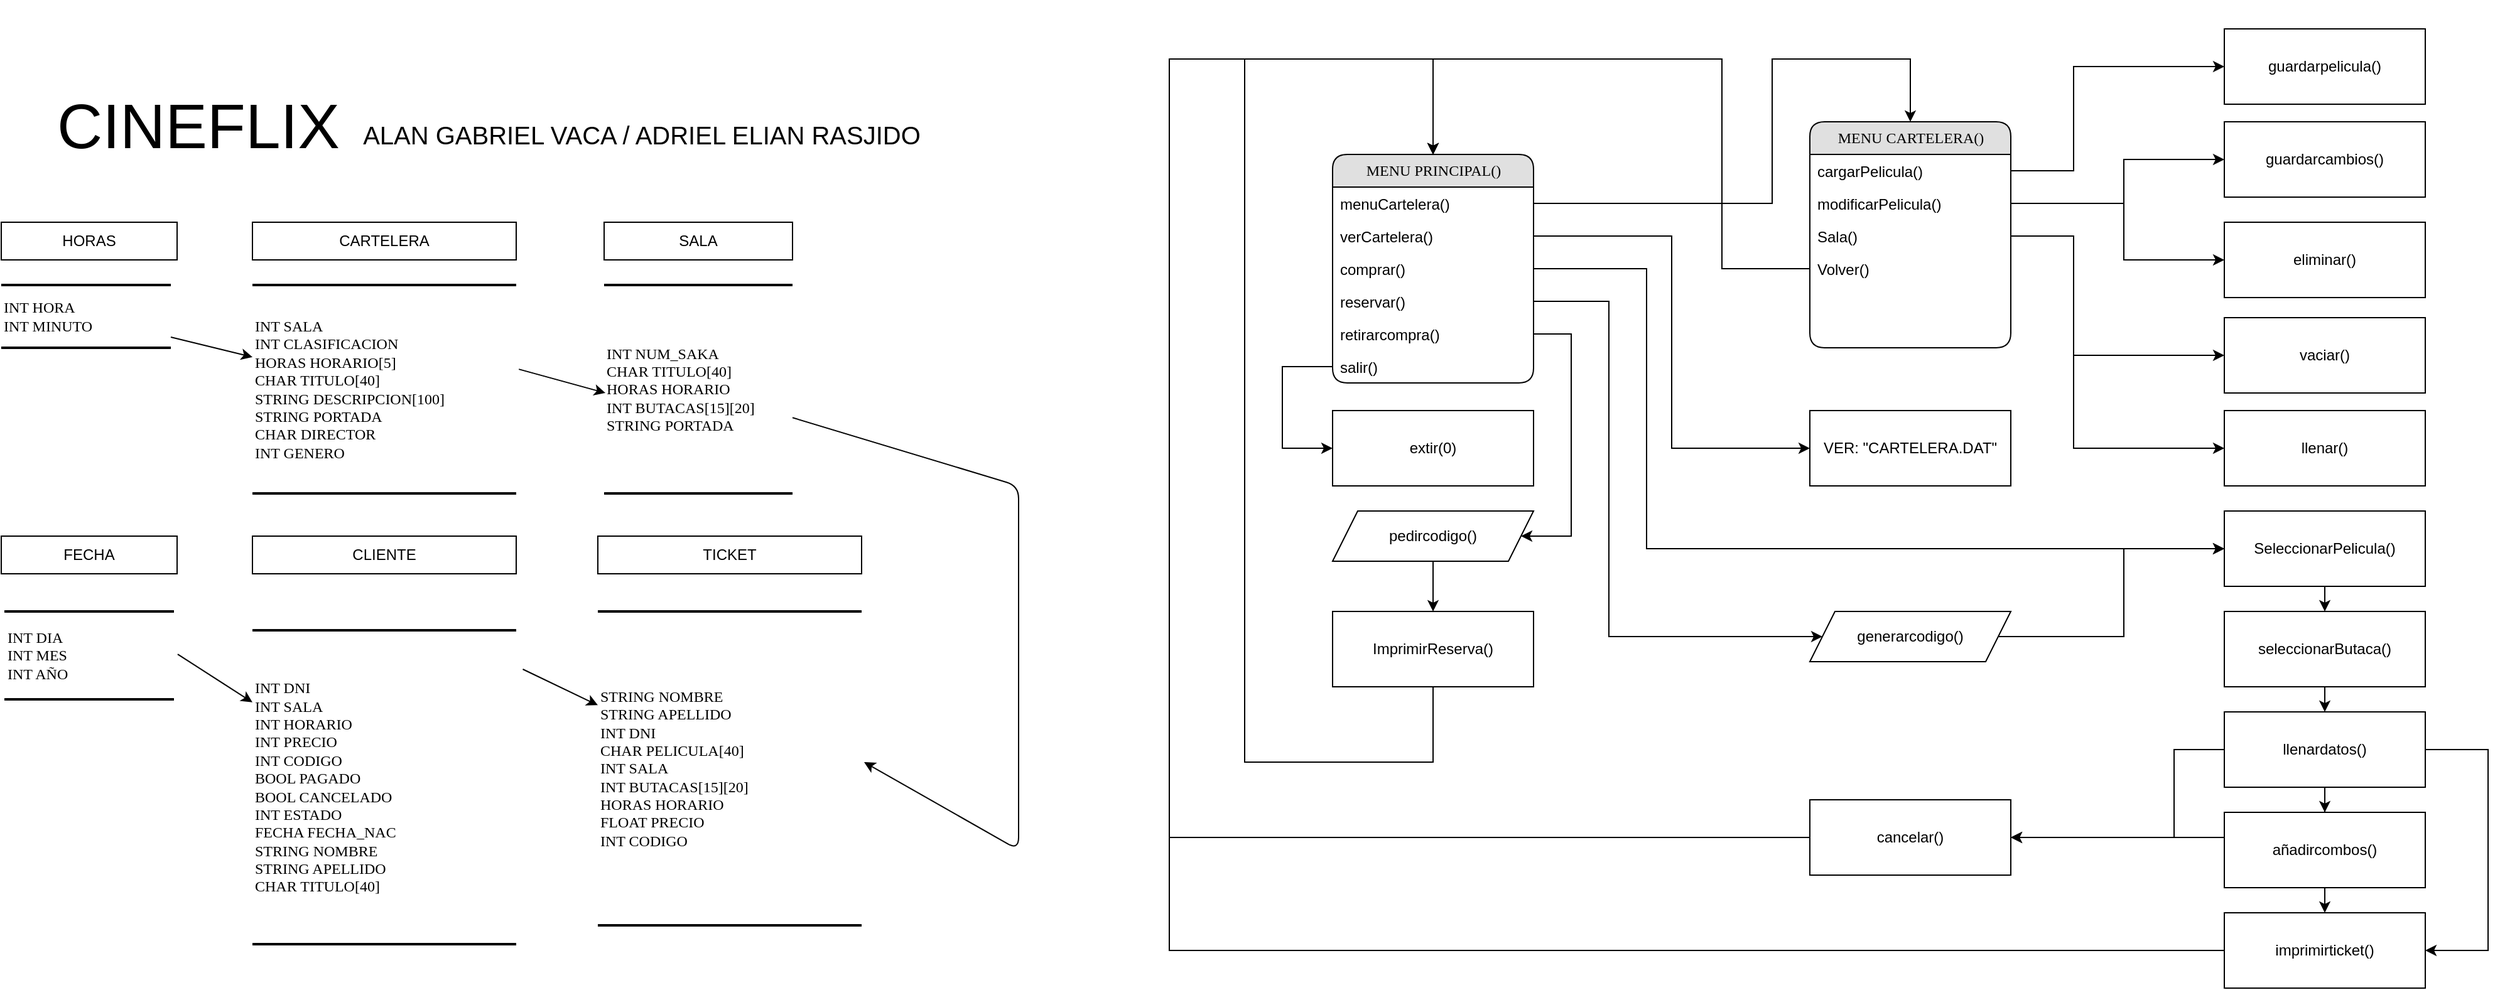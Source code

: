 <mxfile version="13.8.5" type="github">
  <diagram name="Page-1" id="b520641d-4fe3-3701-9064-5fc419738815">
    <mxGraphModel dx="3402" dy="1337" grid="1" gridSize="10" guides="1" tooltips="1" connect="1" arrows="1" fold="1" page="1" pageScale="1" pageWidth="1100" pageHeight="850" background="#ffffff" math="0" shadow="0">
      <root>
        <mxCell id="0" />
        <mxCell id="1" parent="0" />
        <mxCell id="2debaab0fafb2da2-10" value="INT HORA&lt;br&gt;INT MINUTO" style="html=1;rounded=0;shadow=0;comic=0;labelBackgroundColor=none;strokeWidth=2;fontFamily=Verdana;fontSize=12;align=left;shape=mxgraph.ios7ui.horLines;" parent="1" vertex="1">
          <mxGeometry x="-1010" y="230" width="135" height="50" as="geometry" />
        </mxCell>
        <mxCell id="UBKxjJVdo7yGN5d3mwRM-1" value="INT NUM_SAKA&lt;br&gt;CHAR TITULO[40]&lt;br&gt;HORAS HORARIO&lt;br&gt;INT BUTACAS[15][20]&lt;br&gt;STRING PORTADA" style="html=1;rounded=0;shadow=0;comic=0;labelBackgroundColor=none;strokeWidth=2;fontFamily=Verdana;fontSize=12;align=left;shape=mxgraph.ios7ui.horLines;" vertex="1" parent="1">
          <mxGeometry x="-530" y="230" width="150" height="166" as="geometry" />
        </mxCell>
        <mxCell id="UBKxjJVdo7yGN5d3mwRM-2" value="INT SALA&lt;br&gt;INT CLASIFICACION&lt;br&gt;HORAS HORARIO[5]&lt;br&gt;CHAR TITULO[40]&lt;br&gt;STRING DESCRIPCION[100]&lt;br&gt;STRING PORTADA&lt;br&gt;CHAR DIRECTOR&lt;br&gt;INT GENERO" style="html=1;rounded=0;shadow=0;comic=0;labelBackgroundColor=none;strokeWidth=2;fontFamily=Verdana;fontSize=12;align=left;shape=mxgraph.ios7ui.horLines;" vertex="1" parent="1">
          <mxGeometry x="-810" y="230" width="210" height="166" as="geometry" />
        </mxCell>
        <mxCell id="UBKxjJVdo7yGN5d3mwRM-3" value="" style="endArrow=classic;html=1;" edge="1" parent="1" source="2debaab0fafb2da2-10" target="UBKxjJVdo7yGN5d3mwRM-2">
          <mxGeometry width="50" height="50" relative="1" as="geometry">
            <mxPoint x="-380" y="430" as="sourcePoint" />
            <mxPoint x="-330" y="380" as="targetPoint" />
          </mxGeometry>
        </mxCell>
        <mxCell id="UBKxjJVdo7yGN5d3mwRM-4" value="" style="endArrow=classic;html=1;exitX=1.01;exitY=0.404;exitDx=0;exitDy=0;exitPerimeter=0;entryX=0.007;entryY=0.518;entryDx=0;entryDy=0;entryPerimeter=0;" edge="1" parent="1" source="UBKxjJVdo7yGN5d3mwRM-2" target="UBKxjJVdo7yGN5d3mwRM-1">
          <mxGeometry width="50" height="50" relative="1" as="geometry">
            <mxPoint x="-380" y="430" as="sourcePoint" />
            <mxPoint x="-330" y="380" as="targetPoint" />
          </mxGeometry>
        </mxCell>
        <mxCell id="UBKxjJVdo7yGN5d3mwRM-5" value="INT DNI&lt;br&gt;INT SALA&lt;br&gt;INT HORARIO&lt;br&gt;INT PRECIO&lt;br&gt;INT CODIGO&lt;br&gt;BOOL PAGADO&lt;br&gt;BOOL CANCELADO&lt;br&gt;INT ESTADO&lt;br&gt;FECHA FECHA_NAC&lt;br&gt;STRING NOMBRE&lt;br&gt;STRING APELLIDO&lt;br&gt;CHAR TITULO[40]" style="html=1;rounded=0;shadow=0;comic=0;labelBackgroundColor=none;strokeWidth=2;fontFamily=Verdana;fontSize=12;align=left;shape=mxgraph.ios7ui.horLines;" vertex="1" parent="1">
          <mxGeometry x="-810" y="505" width="210" height="250" as="geometry" />
        </mxCell>
        <mxCell id="UBKxjJVdo7yGN5d3mwRM-6" value="INT DIA&lt;br&gt;INT MES&lt;br&gt;INT AÑO" style="html=1;rounded=0;shadow=0;comic=0;labelBackgroundColor=none;strokeWidth=2;fontFamily=Verdana;fontSize=12;align=left;shape=mxgraph.ios7ui.horLines;" vertex="1" parent="1">
          <mxGeometry x="-1007.5" y="490" width="135" height="70" as="geometry" />
        </mxCell>
        <mxCell id="UBKxjJVdo7yGN5d3mwRM-7" value="" style="endArrow=classic;html=1;exitX=1.022;exitY=0.486;exitDx=0;exitDy=0;exitPerimeter=0;" edge="1" parent="1" source="UBKxjJVdo7yGN5d3mwRM-6" target="UBKxjJVdo7yGN5d3mwRM-5">
          <mxGeometry width="50" height="50" relative="1" as="geometry">
            <mxPoint x="-870" y="470" as="sourcePoint" />
            <mxPoint x="-330" y="340" as="targetPoint" />
          </mxGeometry>
        </mxCell>
        <mxCell id="UBKxjJVdo7yGN5d3mwRM-12" value="MENU PRINCIPAL()" style="swimlane;html=1;fontStyle=0;childLayout=stackLayout;horizontal=1;startSize=26;fillColor=#e0e0e0;horizontalStack=0;resizeParent=1;resizeLast=0;collapsible=1;marginBottom=0;swimlaneFillColor=#ffffff;align=center;rounded=1;shadow=0;comic=0;labelBackgroundColor=none;strokeWidth=1;fontFamily=Verdana;fontSize=12" vertex="1" parent="1">
          <mxGeometry x="50" y="126" width="160" height="182" as="geometry" />
        </mxCell>
        <mxCell id="UBKxjJVdo7yGN5d3mwRM-13" value="menuCartelera()" style="text;html=1;strokeColor=none;fillColor=none;spacingLeft=4;spacingRight=4;whiteSpace=wrap;overflow=hidden;rotatable=0;points=[[0,0.5],[1,0.5]];portConstraint=eastwest;" vertex="1" parent="UBKxjJVdo7yGN5d3mwRM-12">
          <mxGeometry y="26" width="160" height="26" as="geometry" />
        </mxCell>
        <mxCell id="UBKxjJVdo7yGN5d3mwRM-23" value="verCartelera()" style="text;html=1;strokeColor=none;fillColor=none;spacingLeft=4;spacingRight=4;whiteSpace=wrap;overflow=hidden;rotatable=0;points=[[0,0.5],[1,0.5]];portConstraint=eastwest;" vertex="1" parent="UBKxjJVdo7yGN5d3mwRM-12">
          <mxGeometry y="52" width="160" height="26" as="geometry" />
        </mxCell>
        <mxCell id="UBKxjJVdo7yGN5d3mwRM-16" value="comprar()" style="text;html=1;strokeColor=none;fillColor=none;spacingLeft=4;spacingRight=4;whiteSpace=wrap;overflow=hidden;rotatable=0;points=[[0,0.5],[1,0.5]];portConstraint=eastwest;" vertex="1" parent="UBKxjJVdo7yGN5d3mwRM-12">
          <mxGeometry y="78" width="160" height="26" as="geometry" />
        </mxCell>
        <mxCell id="UBKxjJVdo7yGN5d3mwRM-15" value="reservar()" style="text;html=1;strokeColor=none;fillColor=none;spacingLeft=4;spacingRight=4;whiteSpace=wrap;overflow=hidden;rotatable=0;points=[[0,0.5],[1,0.5]];portConstraint=eastwest;" vertex="1" parent="UBKxjJVdo7yGN5d3mwRM-12">
          <mxGeometry y="104" width="160" height="26" as="geometry" />
        </mxCell>
        <mxCell id="UBKxjJVdo7yGN5d3mwRM-54" value="retirarcompra()" style="text;html=1;strokeColor=none;fillColor=none;spacingLeft=4;spacingRight=4;whiteSpace=wrap;overflow=hidden;rotatable=0;points=[[0,0.5],[1,0.5]];portConstraint=eastwest;" vertex="1" parent="UBKxjJVdo7yGN5d3mwRM-12">
          <mxGeometry y="130" width="160" height="26" as="geometry" />
        </mxCell>
        <mxCell id="UBKxjJVdo7yGN5d3mwRM-24" value="salir()" style="text;html=1;strokeColor=none;fillColor=none;spacingLeft=4;spacingRight=4;whiteSpace=wrap;overflow=hidden;rotatable=0;points=[[0,0.5],[1,0.5]];portConstraint=eastwest;" vertex="1" parent="UBKxjJVdo7yGN5d3mwRM-12">
          <mxGeometry y="156" width="160" height="26" as="geometry" />
        </mxCell>
        <mxCell id="UBKxjJVdo7yGN5d3mwRM-17" value="HORAS" style="rounded=0;whiteSpace=wrap;html=1;" vertex="1" parent="1">
          <mxGeometry x="-1010" y="180" width="140" height="30" as="geometry" />
        </mxCell>
        <mxCell id="UBKxjJVdo7yGN5d3mwRM-19" value="CARTELERA" style="rounded=0;whiteSpace=wrap;html=1;" vertex="1" parent="1">
          <mxGeometry x="-810" y="180" width="210" height="30" as="geometry" />
        </mxCell>
        <mxCell id="UBKxjJVdo7yGN5d3mwRM-20" value="SALA" style="rounded=0;whiteSpace=wrap;html=1;" vertex="1" parent="1">
          <mxGeometry x="-530" y="180" width="150" height="30" as="geometry" />
        </mxCell>
        <mxCell id="UBKxjJVdo7yGN5d3mwRM-21" value="FECHA" style="rounded=0;whiteSpace=wrap;html=1;" vertex="1" parent="1">
          <mxGeometry x="-1010" y="430" width="140" height="30" as="geometry" />
        </mxCell>
        <mxCell id="UBKxjJVdo7yGN5d3mwRM-22" value="CLIENTE" style="rounded=0;whiteSpace=wrap;html=1;" vertex="1" parent="1">
          <mxGeometry x="-810" y="430" width="210" height="30" as="geometry" />
        </mxCell>
        <mxCell id="UBKxjJVdo7yGN5d3mwRM-25" value="MENU CARTELERA()" style="swimlane;html=1;fontStyle=0;childLayout=stackLayout;horizontal=1;startSize=26;fillColor=#e0e0e0;horizontalStack=0;resizeParent=1;resizeLast=0;collapsible=1;marginBottom=0;swimlaneFillColor=#ffffff;align=center;rounded=1;shadow=0;comic=0;labelBackgroundColor=none;strokeWidth=1;fontFamily=Verdana;fontSize=12" vertex="1" parent="1">
          <mxGeometry x="430" y="100" width="160" height="180" as="geometry" />
        </mxCell>
        <mxCell id="UBKxjJVdo7yGN5d3mwRM-26" value="cargarPelicula()" style="text;html=1;strokeColor=none;fillColor=none;spacingLeft=4;spacingRight=4;whiteSpace=wrap;overflow=hidden;rotatable=0;points=[[0,0.5],[1,0.5]];portConstraint=eastwest;" vertex="1" parent="UBKxjJVdo7yGN5d3mwRM-25">
          <mxGeometry y="26" width="160" height="26" as="geometry" />
        </mxCell>
        <mxCell id="UBKxjJVdo7yGN5d3mwRM-27" value="modificarPelicula()" style="text;html=1;strokeColor=none;fillColor=none;spacingLeft=4;spacingRight=4;whiteSpace=wrap;overflow=hidden;rotatable=0;points=[[0,0.5],[1,0.5]];portConstraint=eastwest;" vertex="1" parent="UBKxjJVdo7yGN5d3mwRM-25">
          <mxGeometry y="52" width="160" height="26" as="geometry" />
        </mxCell>
        <mxCell id="UBKxjJVdo7yGN5d3mwRM-28" value="Sala()" style="text;html=1;strokeColor=none;fillColor=none;spacingLeft=4;spacingRight=4;whiteSpace=wrap;overflow=hidden;rotatable=0;points=[[0,0.5],[1,0.5]];portConstraint=eastwest;" vertex="1" parent="UBKxjJVdo7yGN5d3mwRM-25">
          <mxGeometry y="78" width="160" height="26" as="geometry" />
        </mxCell>
        <mxCell id="UBKxjJVdo7yGN5d3mwRM-30" value="Volver()" style="text;html=1;strokeColor=none;fillColor=none;spacingLeft=4;spacingRight=4;whiteSpace=wrap;overflow=hidden;rotatable=0;points=[[0,0.5],[1,0.5]];portConstraint=eastwest;" vertex="1" parent="UBKxjJVdo7yGN5d3mwRM-25">
          <mxGeometry y="104" width="160" height="26" as="geometry" />
        </mxCell>
        <mxCell id="UBKxjJVdo7yGN5d3mwRM-33" style="edgeStyle=orthogonalEdgeStyle;rounded=0;orthogonalLoop=1;jettySize=auto;html=1;exitX=0;exitY=0.5;exitDx=0;exitDy=0;entryX=0.5;entryY=0;entryDx=0;entryDy=0;" edge="1" parent="1" source="UBKxjJVdo7yGN5d3mwRM-30" target="UBKxjJVdo7yGN5d3mwRM-12">
          <mxGeometry relative="1" as="geometry">
            <Array as="points">
              <mxPoint x="360" y="217" />
              <mxPoint x="360" y="50" />
              <mxPoint x="130" y="50" />
            </Array>
          </mxGeometry>
        </mxCell>
        <mxCell id="UBKxjJVdo7yGN5d3mwRM-34" style="edgeStyle=orthogonalEdgeStyle;rounded=0;orthogonalLoop=1;jettySize=auto;html=1;exitX=1;exitY=0.5;exitDx=0;exitDy=0;entryX=0.5;entryY=0;entryDx=0;entryDy=0;" edge="1" parent="1" source="UBKxjJVdo7yGN5d3mwRM-13" target="UBKxjJVdo7yGN5d3mwRM-25">
          <mxGeometry relative="1" as="geometry">
            <Array as="points">
              <mxPoint x="400" y="165" />
              <mxPoint x="400" y="50" />
              <mxPoint x="510" y="50" />
            </Array>
          </mxGeometry>
        </mxCell>
        <mxCell id="UBKxjJVdo7yGN5d3mwRM-41" style="edgeStyle=orthogonalEdgeStyle;rounded=0;orthogonalLoop=1;jettySize=auto;html=1;exitX=1;exitY=0.5;exitDx=0;exitDy=0;entryX=0;entryY=0.5;entryDx=0;entryDy=0;" edge="1" parent="1" source="UBKxjJVdo7yGN5d3mwRM-26" target="UBKxjJVdo7yGN5d3mwRM-95">
          <mxGeometry relative="1" as="geometry">
            <mxPoint x="750" y="73" as="targetPoint" />
            <Array as="points">
              <mxPoint x="640" y="139" />
              <mxPoint x="640" y="56" />
            </Array>
          </mxGeometry>
        </mxCell>
        <mxCell id="UBKxjJVdo7yGN5d3mwRM-48" style="edgeStyle=orthogonalEdgeStyle;rounded=0;orthogonalLoop=1;jettySize=auto;html=1;exitX=1;exitY=0.5;exitDx=0;exitDy=0;entryX=0;entryY=0.5;entryDx=0;entryDy=0;" edge="1" parent="1" source="UBKxjJVdo7yGN5d3mwRM-23" target="UBKxjJVdo7yGN5d3mwRM-62">
          <mxGeometry relative="1" as="geometry">
            <mxPoint x="350" y="329" as="targetPoint" />
            <Array as="points">
              <mxPoint x="320" y="191" />
              <mxPoint x="320" y="360" />
            </Array>
          </mxGeometry>
        </mxCell>
        <mxCell id="UBKxjJVdo7yGN5d3mwRM-70" style="edgeStyle=orthogonalEdgeStyle;rounded=0;orthogonalLoop=1;jettySize=auto;html=1;exitX=1;exitY=0.5;exitDx=0;exitDy=0;entryX=0;entryY=0.5;entryDx=0;entryDy=0;" edge="1" parent="1" source="UBKxjJVdo7yGN5d3mwRM-56" target="UBKxjJVdo7yGN5d3mwRM-69">
          <mxGeometry relative="1" as="geometry">
            <Array as="points">
              <mxPoint x="680" y="510" />
              <mxPoint x="680" y="440" />
            </Array>
          </mxGeometry>
        </mxCell>
        <mxCell id="UBKxjJVdo7yGN5d3mwRM-56" value="generarcodigo()" style="shape=parallelogram;perimeter=parallelogramPerimeter;whiteSpace=wrap;html=1;fixedSize=1;" vertex="1" parent="1">
          <mxGeometry x="430" y="490" width="160" height="40" as="geometry" />
        </mxCell>
        <mxCell id="UBKxjJVdo7yGN5d3mwRM-91" style="edgeStyle=orthogonalEdgeStyle;rounded=0;orthogonalLoop=1;jettySize=auto;html=1;exitX=0.5;exitY=1;exitDx=0;exitDy=0;entryX=0.5;entryY=0;entryDx=0;entryDy=0;" edge="1" parent="1" source="UBKxjJVdo7yGN5d3mwRM-57" target="UBKxjJVdo7yGN5d3mwRM-90">
          <mxGeometry relative="1" as="geometry" />
        </mxCell>
        <mxCell id="UBKxjJVdo7yGN5d3mwRM-57" value="pedircodigo()" style="shape=parallelogram;perimeter=parallelogramPerimeter;whiteSpace=wrap;html=1;fixedSize=1;" vertex="1" parent="1">
          <mxGeometry x="50" y="410" width="160" height="40" as="geometry" />
        </mxCell>
        <mxCell id="UBKxjJVdo7yGN5d3mwRM-59" style="edgeStyle=orthogonalEdgeStyle;rounded=0;orthogonalLoop=1;jettySize=auto;html=1;exitX=1;exitY=0.5;exitDx=0;exitDy=0;entryX=0;entryY=0.5;entryDx=0;entryDy=0;" edge="1" parent="1" source="UBKxjJVdo7yGN5d3mwRM-16" target="UBKxjJVdo7yGN5d3mwRM-69">
          <mxGeometry relative="1" as="geometry">
            <mxPoint x="840" y="400" as="targetPoint" />
            <Array as="points">
              <mxPoint x="300" y="217" />
              <mxPoint x="300" y="440" />
            </Array>
          </mxGeometry>
        </mxCell>
        <mxCell id="UBKxjJVdo7yGN5d3mwRM-60" style="edgeStyle=orthogonalEdgeStyle;rounded=0;orthogonalLoop=1;jettySize=auto;html=1;exitX=1;exitY=0.5;exitDx=0;exitDy=0;entryX=0;entryY=0.5;entryDx=0;entryDy=0;" edge="1" parent="1" source="UBKxjJVdo7yGN5d3mwRM-15" target="UBKxjJVdo7yGN5d3mwRM-56">
          <mxGeometry relative="1" as="geometry">
            <Array as="points">
              <mxPoint x="270" y="243" />
              <mxPoint x="270" y="510" />
            </Array>
          </mxGeometry>
        </mxCell>
        <mxCell id="UBKxjJVdo7yGN5d3mwRM-62" value="VER: &quot;CARTELERA.DAT&quot;" style="rounded=0;whiteSpace=wrap;html=1;" vertex="1" parent="1">
          <mxGeometry x="430" y="330" width="160" height="60" as="geometry" />
        </mxCell>
        <mxCell id="UBKxjJVdo7yGN5d3mwRM-85" style="edgeStyle=orthogonalEdgeStyle;rounded=0;orthogonalLoop=1;jettySize=auto;html=1;exitX=0.5;exitY=1;exitDx=0;exitDy=0;entryX=0.5;entryY=0;entryDx=0;entryDy=0;" edge="1" parent="1" source="UBKxjJVdo7yGN5d3mwRM-69" target="UBKxjJVdo7yGN5d3mwRM-84">
          <mxGeometry relative="1" as="geometry" />
        </mxCell>
        <mxCell id="UBKxjJVdo7yGN5d3mwRM-69" value="SeleccionarPelicula()" style="rounded=0;whiteSpace=wrap;html=1;" vertex="1" parent="1">
          <mxGeometry x="760" y="410" width="160" height="60" as="geometry" />
        </mxCell>
        <mxCell id="UBKxjJVdo7yGN5d3mwRM-74" style="edgeStyle=orthogonalEdgeStyle;rounded=0;orthogonalLoop=1;jettySize=auto;html=1;exitX=0;exitY=0.5;exitDx=0;exitDy=0;entryX=1;entryY=0.5;entryDx=0;entryDy=0;" edge="1" parent="1" source="UBKxjJVdo7yGN5d3mwRM-71" target="UBKxjJVdo7yGN5d3mwRM-73">
          <mxGeometry relative="1" as="geometry">
            <Array as="points">
              <mxPoint x="720" y="600" />
              <mxPoint x="720" y="670" />
            </Array>
          </mxGeometry>
        </mxCell>
        <mxCell id="UBKxjJVdo7yGN5d3mwRM-78" style="edgeStyle=orthogonalEdgeStyle;rounded=0;orthogonalLoop=1;jettySize=auto;html=1;exitX=0.5;exitY=1;exitDx=0;exitDy=0;" edge="1" parent="1" source="UBKxjJVdo7yGN5d3mwRM-71" target="UBKxjJVdo7yGN5d3mwRM-75">
          <mxGeometry relative="1" as="geometry" />
        </mxCell>
        <mxCell id="UBKxjJVdo7yGN5d3mwRM-80" style="edgeStyle=orthogonalEdgeStyle;rounded=0;orthogonalLoop=1;jettySize=auto;html=1;exitX=1;exitY=0.5;exitDx=0;exitDy=0;entryX=1;entryY=0.5;entryDx=0;entryDy=0;" edge="1" parent="1" source="UBKxjJVdo7yGN5d3mwRM-71" target="UBKxjJVdo7yGN5d3mwRM-76">
          <mxGeometry relative="1" as="geometry">
            <Array as="points">
              <mxPoint x="970" y="600" />
              <mxPoint x="970" y="760" />
            </Array>
          </mxGeometry>
        </mxCell>
        <mxCell id="UBKxjJVdo7yGN5d3mwRM-71" value="llenardatos()" style="rounded=0;whiteSpace=wrap;html=1;" vertex="1" parent="1">
          <mxGeometry x="760" y="570" width="160" height="60" as="geometry" />
        </mxCell>
        <mxCell id="UBKxjJVdo7yGN5d3mwRM-82" style="edgeStyle=orthogonalEdgeStyle;rounded=0;orthogonalLoop=1;jettySize=auto;html=1;exitX=0;exitY=0.5;exitDx=0;exitDy=0;entryX=0.5;entryY=0;entryDx=0;entryDy=0;" edge="1" parent="1" source="UBKxjJVdo7yGN5d3mwRM-73" target="UBKxjJVdo7yGN5d3mwRM-12">
          <mxGeometry relative="1" as="geometry">
            <Array as="points">
              <mxPoint x="-80" y="670" />
              <mxPoint x="-80" y="50" />
              <mxPoint x="130" y="50" />
            </Array>
          </mxGeometry>
        </mxCell>
        <mxCell id="UBKxjJVdo7yGN5d3mwRM-73" value="cancelar()" style="rounded=0;whiteSpace=wrap;html=1;" vertex="1" parent="1">
          <mxGeometry x="430" y="640" width="160" height="60" as="geometry" />
        </mxCell>
        <mxCell id="UBKxjJVdo7yGN5d3mwRM-79" style="edgeStyle=orthogonalEdgeStyle;rounded=0;orthogonalLoop=1;jettySize=auto;html=1;exitX=0.5;exitY=1;exitDx=0;exitDy=0;entryX=0.5;entryY=0;entryDx=0;entryDy=0;" edge="1" parent="1" source="UBKxjJVdo7yGN5d3mwRM-75" target="UBKxjJVdo7yGN5d3mwRM-76">
          <mxGeometry relative="1" as="geometry" />
        </mxCell>
        <mxCell id="UBKxjJVdo7yGN5d3mwRM-81" style="edgeStyle=orthogonalEdgeStyle;rounded=0;orthogonalLoop=1;jettySize=auto;html=1;exitX=0;exitY=0.5;exitDx=0;exitDy=0;entryX=1;entryY=0.5;entryDx=0;entryDy=0;" edge="1" parent="1" source="UBKxjJVdo7yGN5d3mwRM-75" target="UBKxjJVdo7yGN5d3mwRM-73">
          <mxGeometry relative="1" as="geometry">
            <Array as="points">
              <mxPoint x="740" y="670" />
              <mxPoint x="740" y="670" />
            </Array>
          </mxGeometry>
        </mxCell>
        <mxCell id="UBKxjJVdo7yGN5d3mwRM-75" value="añadircombos()" style="rounded=0;whiteSpace=wrap;html=1;" vertex="1" parent="1">
          <mxGeometry x="760" y="650" width="160" height="60" as="geometry" />
        </mxCell>
        <mxCell id="UBKxjJVdo7yGN5d3mwRM-88" style="edgeStyle=orthogonalEdgeStyle;rounded=0;orthogonalLoop=1;jettySize=auto;html=1;exitX=0;exitY=0.5;exitDx=0;exitDy=0;entryX=0.5;entryY=0;entryDx=0;entryDy=0;" edge="1" parent="1" source="UBKxjJVdo7yGN5d3mwRM-76" target="UBKxjJVdo7yGN5d3mwRM-12">
          <mxGeometry relative="1" as="geometry">
            <Array as="points">
              <mxPoint x="-80" y="760" />
              <mxPoint x="-80" y="50" />
              <mxPoint x="130" y="50" />
            </Array>
          </mxGeometry>
        </mxCell>
        <mxCell id="UBKxjJVdo7yGN5d3mwRM-76" value="imprimirticket()" style="rounded=0;whiteSpace=wrap;html=1;" vertex="1" parent="1">
          <mxGeometry x="760" y="730" width="160" height="60" as="geometry" />
        </mxCell>
        <mxCell id="UBKxjJVdo7yGN5d3mwRM-86" style="edgeStyle=orthogonalEdgeStyle;rounded=0;orthogonalLoop=1;jettySize=auto;html=1;exitX=0.5;exitY=1;exitDx=0;exitDy=0;entryX=0.5;entryY=0;entryDx=0;entryDy=0;" edge="1" parent="1" source="UBKxjJVdo7yGN5d3mwRM-84" target="UBKxjJVdo7yGN5d3mwRM-71">
          <mxGeometry relative="1" as="geometry" />
        </mxCell>
        <mxCell id="UBKxjJVdo7yGN5d3mwRM-84" value="seleccionarButaca()" style="rounded=0;whiteSpace=wrap;html=1;" vertex="1" parent="1">
          <mxGeometry x="760" y="490" width="160" height="60" as="geometry" />
        </mxCell>
        <mxCell id="UBKxjJVdo7yGN5d3mwRM-87" style="edgeStyle=orthogonalEdgeStyle;rounded=0;orthogonalLoop=1;jettySize=auto;html=1;exitX=1;exitY=0.5;exitDx=0;exitDy=0;entryX=1;entryY=0.5;entryDx=0;entryDy=0;" edge="1" parent="1" source="UBKxjJVdo7yGN5d3mwRM-54" target="UBKxjJVdo7yGN5d3mwRM-57">
          <mxGeometry relative="1" as="geometry">
            <mxPoint x="440" y="570" as="targetPoint" />
            <Array as="points">
              <mxPoint x="240" y="269" />
              <mxPoint x="240" y="430" />
            </Array>
          </mxGeometry>
        </mxCell>
        <mxCell id="UBKxjJVdo7yGN5d3mwRM-92" style="edgeStyle=orthogonalEdgeStyle;rounded=0;orthogonalLoop=1;jettySize=auto;html=1;exitX=0.5;exitY=1;exitDx=0;exitDy=0;entryX=0.5;entryY=0;entryDx=0;entryDy=0;" edge="1" parent="1" source="UBKxjJVdo7yGN5d3mwRM-90" target="UBKxjJVdo7yGN5d3mwRM-12">
          <mxGeometry relative="1" as="geometry">
            <mxPoint x="130.294" y="120" as="targetPoint" />
            <Array as="points">
              <mxPoint x="130" y="610" />
              <mxPoint x="-20" y="610" />
              <mxPoint x="-20" y="50" />
              <mxPoint x="130" y="50" />
            </Array>
          </mxGeometry>
        </mxCell>
        <mxCell id="UBKxjJVdo7yGN5d3mwRM-90" value="ImprimirReserva()" style="rounded=0;whiteSpace=wrap;html=1;" vertex="1" parent="1">
          <mxGeometry x="50" y="490" width="160" height="60" as="geometry" />
        </mxCell>
        <mxCell id="UBKxjJVdo7yGN5d3mwRM-93" value="extir(0)" style="rounded=0;whiteSpace=wrap;html=1;" vertex="1" parent="1">
          <mxGeometry x="50" y="330" width="160" height="60" as="geometry" />
        </mxCell>
        <mxCell id="UBKxjJVdo7yGN5d3mwRM-94" style="edgeStyle=orthogonalEdgeStyle;rounded=0;orthogonalLoop=1;jettySize=auto;html=1;exitX=0;exitY=0.5;exitDx=0;exitDy=0;entryX=0;entryY=0.5;entryDx=0;entryDy=0;" edge="1" parent="1" source="UBKxjJVdo7yGN5d3mwRM-24" target="UBKxjJVdo7yGN5d3mwRM-93">
          <mxGeometry relative="1" as="geometry">
            <Array as="points">
              <mxPoint x="10" y="295" />
              <mxPoint x="10" y="360" />
            </Array>
          </mxGeometry>
        </mxCell>
        <mxCell id="UBKxjJVdo7yGN5d3mwRM-95" value="guardarpelicula()" style="rounded=0;whiteSpace=wrap;html=1;" vertex="1" parent="1">
          <mxGeometry x="760" y="26" width="160" height="60" as="geometry" />
        </mxCell>
        <mxCell id="UBKxjJVdo7yGN5d3mwRM-96" value="guardarcambios()" style="rounded=0;whiteSpace=wrap;html=1;" vertex="1" parent="1">
          <mxGeometry x="760" y="100" width="160" height="60" as="geometry" />
        </mxCell>
        <mxCell id="UBKxjJVdo7yGN5d3mwRM-98" value="eliminar()" style="rounded=0;whiteSpace=wrap;html=1;" vertex="1" parent="1">
          <mxGeometry x="760" y="180" width="160" height="60" as="geometry" />
        </mxCell>
        <mxCell id="UBKxjJVdo7yGN5d3mwRM-99" value="vaciar()" style="rounded=0;whiteSpace=wrap;html=1;" vertex="1" parent="1">
          <mxGeometry x="760" y="256" width="160" height="60" as="geometry" />
        </mxCell>
        <mxCell id="UBKxjJVdo7yGN5d3mwRM-100" value="llenar()" style="rounded=0;whiteSpace=wrap;html=1;" vertex="1" parent="1">
          <mxGeometry x="760" y="330" width="160" height="60" as="geometry" />
        </mxCell>
        <mxCell id="UBKxjJVdo7yGN5d3mwRM-101" style="edgeStyle=orthogonalEdgeStyle;rounded=0;orthogonalLoop=1;jettySize=auto;html=1;exitX=1;exitY=0.5;exitDx=0;exitDy=0;entryX=0;entryY=0.5;entryDx=0;entryDy=0;" edge="1" parent="1" source="UBKxjJVdo7yGN5d3mwRM-27" target="UBKxjJVdo7yGN5d3mwRM-98">
          <mxGeometry relative="1" as="geometry">
            <Array as="points">
              <mxPoint x="680" y="165" />
              <mxPoint x="680" y="210" />
            </Array>
          </mxGeometry>
        </mxCell>
        <mxCell id="UBKxjJVdo7yGN5d3mwRM-102" style="edgeStyle=orthogonalEdgeStyle;rounded=0;orthogonalLoop=1;jettySize=auto;html=1;exitX=1;exitY=0.5;exitDx=0;exitDy=0;entryX=0;entryY=0.5;entryDx=0;entryDy=0;" edge="1" parent="1" source="UBKxjJVdo7yGN5d3mwRM-27" target="UBKxjJVdo7yGN5d3mwRM-96">
          <mxGeometry relative="1" as="geometry">
            <Array as="points">
              <mxPoint x="680" y="165" />
              <mxPoint x="680" y="130" />
            </Array>
          </mxGeometry>
        </mxCell>
        <mxCell id="UBKxjJVdo7yGN5d3mwRM-103" style="edgeStyle=orthogonalEdgeStyle;rounded=0;orthogonalLoop=1;jettySize=auto;html=1;exitX=1;exitY=0.5;exitDx=0;exitDy=0;entryX=0;entryY=0.5;entryDx=0;entryDy=0;" edge="1" parent="1" source="UBKxjJVdo7yGN5d3mwRM-28" target="UBKxjJVdo7yGN5d3mwRM-99">
          <mxGeometry relative="1" as="geometry">
            <Array as="points">
              <mxPoint x="640" y="191" />
              <mxPoint x="640" y="286" />
            </Array>
          </mxGeometry>
        </mxCell>
        <mxCell id="UBKxjJVdo7yGN5d3mwRM-104" style="edgeStyle=orthogonalEdgeStyle;rounded=0;orthogonalLoop=1;jettySize=auto;html=1;exitX=1;exitY=0.5;exitDx=0;exitDy=0;entryX=0;entryY=0.5;entryDx=0;entryDy=0;" edge="1" parent="1" source="UBKxjJVdo7yGN5d3mwRM-28" target="UBKxjJVdo7yGN5d3mwRM-100">
          <mxGeometry relative="1" as="geometry">
            <Array as="points">
              <mxPoint x="640" y="191" />
              <mxPoint x="640" y="360" />
            </Array>
          </mxGeometry>
        </mxCell>
        <mxCell id="UBKxjJVdo7yGN5d3mwRM-105" value="TICKET" style="rounded=0;whiteSpace=wrap;html=1;" vertex="1" parent="1">
          <mxGeometry x="-535" y="430" width="210" height="30" as="geometry" />
        </mxCell>
        <mxCell id="UBKxjJVdo7yGN5d3mwRM-106" value="STRING NOMBRE&lt;br&gt;STRING APELLIDO&lt;br&gt;INT DNI&lt;br&gt;CHAR PELICULA[40]&lt;br&gt;INT SALA&lt;br&gt;INT BUTACAS[15][20]&lt;br&gt;HORAS HORARIO&lt;br&gt;FLOAT PRECIO&lt;br&gt;INT CODIGO" style="html=1;rounded=0;shadow=0;comic=0;labelBackgroundColor=none;strokeWidth=2;fontFamily=Verdana;fontSize=12;align=left;shape=mxgraph.ios7ui.horLines;" vertex="1" parent="1">
          <mxGeometry x="-535" y="490" width="210" height="250" as="geometry" />
        </mxCell>
        <mxCell id="UBKxjJVdo7yGN5d3mwRM-107" value="" style="endArrow=classic;html=1;exitX=1.025;exitY=0.124;exitDx=0;exitDy=0;exitPerimeter=0;" edge="1" parent="1" source="UBKxjJVdo7yGN5d3mwRM-5" target="UBKxjJVdo7yGN5d3mwRM-106">
          <mxGeometry width="50" height="50" relative="1" as="geometry">
            <mxPoint x="-595" y="660" as="sourcePoint" />
            <mxPoint x="-215" y="520" as="targetPoint" />
          </mxGeometry>
        </mxCell>
        <mxCell id="UBKxjJVdo7yGN5d3mwRM-108" value="" style="endArrow=classic;html=1;" edge="1" parent="1" source="UBKxjJVdo7yGN5d3mwRM-1">
          <mxGeometry width="50" height="50" relative="1" as="geometry">
            <mxPoint x="-265" y="570" as="sourcePoint" />
            <mxPoint x="-323" y="610" as="targetPoint" />
            <Array as="points">
              <mxPoint x="-200" y="390" />
              <mxPoint x="-200" y="680" />
            </Array>
          </mxGeometry>
        </mxCell>
        <mxCell id="UBKxjJVdo7yGN5d3mwRM-109" value="&lt;p style=&quot;line-height: 200% ; font-size: 50px&quot;&gt;CINEFLIX&lt;/p&gt;" style="text;html=1;strokeColor=none;fillColor=none;align=center;verticalAlign=middle;whiteSpace=wrap;rounded=0;" vertex="1" parent="1">
          <mxGeometry x="-1007.5" y="80" width="307.5" height="46" as="geometry" />
        </mxCell>
        <mxCell id="UBKxjJVdo7yGN5d3mwRM-110" value="&lt;font style=&quot;font-size: 20px&quot;&gt;ALAN GABRIEL VACA / ADRIEL ELIAN RASJIDO&lt;/font&gt;" style="text;html=1;strokeColor=none;fillColor=none;align=center;verticalAlign=middle;whiteSpace=wrap;rounded=0;" vertex="1" parent="1">
          <mxGeometry x="-760" y="100" width="520" height="20" as="geometry" />
        </mxCell>
      </root>
    </mxGraphModel>
  </diagram>
</mxfile>
